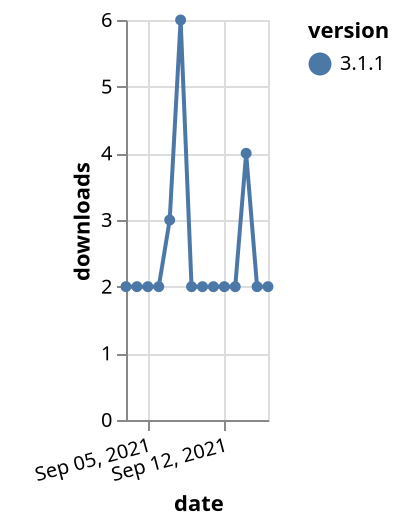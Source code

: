 {"$schema": "https://vega.github.io/schema/vega-lite/v5.json", "description": "A simple bar chart with embedded data.", "data": {"values": [{"date": "2021-09-03", "total": 1305, "delta": 2, "version": "3.1.1"}, {"date": "2021-09-04", "total": 1307, "delta": 2, "version": "3.1.1"}, {"date": "2021-09-05", "total": 1309, "delta": 2, "version": "3.1.1"}, {"date": "2021-09-06", "total": 1311, "delta": 2, "version": "3.1.1"}, {"date": "2021-09-07", "total": 1314, "delta": 3, "version": "3.1.1"}, {"date": "2021-09-08", "total": 1320, "delta": 6, "version": "3.1.1"}, {"date": "2021-09-09", "total": 1322, "delta": 2, "version": "3.1.1"}, {"date": "2021-09-10", "total": 1324, "delta": 2, "version": "3.1.1"}, {"date": "2021-09-11", "total": 1326, "delta": 2, "version": "3.1.1"}, {"date": "2021-09-12", "total": 1328, "delta": 2, "version": "3.1.1"}, {"date": "2021-09-13", "total": 1330, "delta": 2, "version": "3.1.1"}, {"date": "2021-09-14", "total": 1334, "delta": 4, "version": "3.1.1"}, {"date": "2021-09-15", "total": 1336, "delta": 2, "version": "3.1.1"}, {"date": "2021-09-16", "total": 1338, "delta": 2, "version": "3.1.1"}]}, "width": "container", "mark": {"type": "line", "point": {"filled": true}}, "encoding": {"x": {"field": "date", "type": "temporal", "timeUnit": "yearmonthdate", "title": "date", "axis": {"labelAngle": -15}}, "y": {"field": "delta", "type": "quantitative", "title": "downloads"}, "color": {"field": "version", "type": "nominal"}, "tooltip": {"field": "delta"}}}